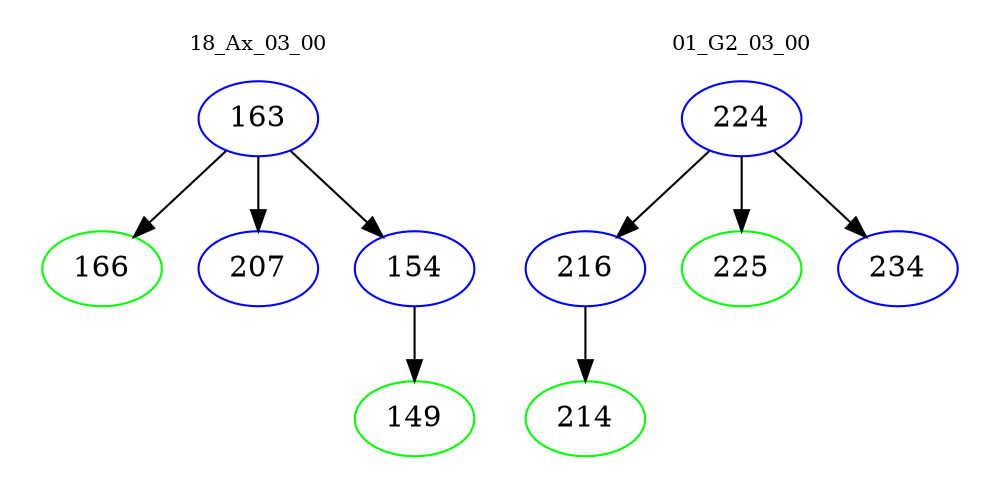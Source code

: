 digraph{
subgraph cluster_0 {
color = white
label = "18_Ax_03_00";
fontsize=10;
T0_163 [label="163", color="blue"]
T0_163 -> T0_166 [color="black"]
T0_166 [label="166", color="green"]
T0_163 -> T0_207 [color="black"]
T0_207 [label="207", color="blue"]
T0_163 -> T0_154 [color="black"]
T0_154 [label="154", color="blue"]
T0_154 -> T0_149 [color="black"]
T0_149 [label="149", color="green"]
}
subgraph cluster_1 {
color = white
label = "01_G2_03_00";
fontsize=10;
T1_224 [label="224", color="blue"]
T1_224 -> T1_216 [color="black"]
T1_216 [label="216", color="blue"]
T1_216 -> T1_214 [color="black"]
T1_214 [label="214", color="green"]
T1_224 -> T1_225 [color="black"]
T1_225 [label="225", color="green"]
T1_224 -> T1_234 [color="black"]
T1_234 [label="234", color="blue"]
}
}
